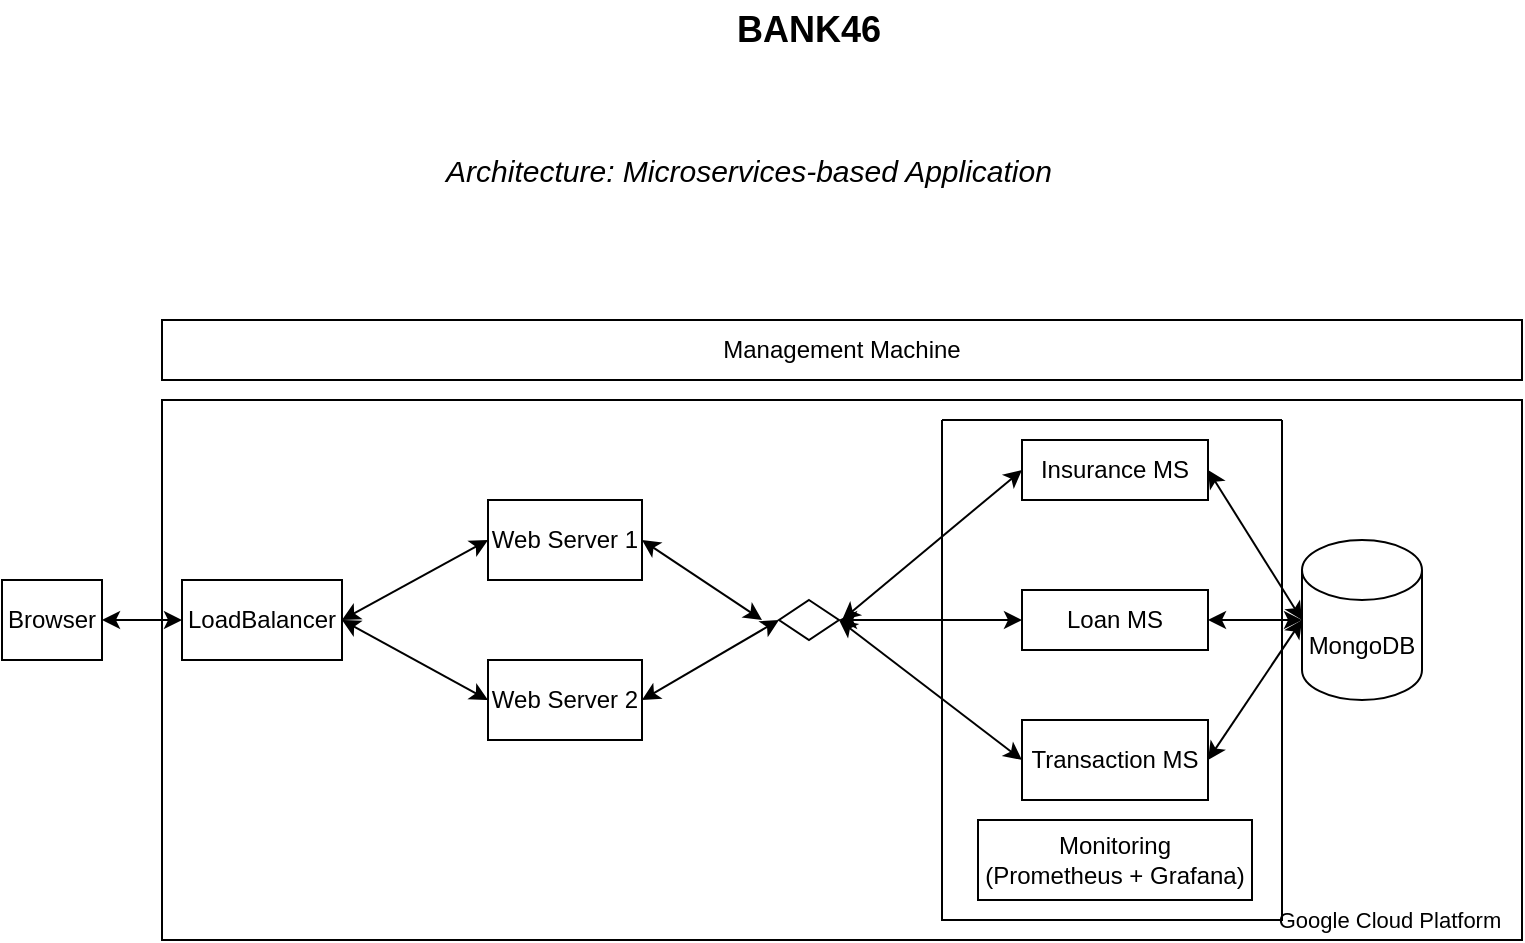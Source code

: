 <mxfile version="24.8.0">
  <diagram name="Página-1" id="dL5t2cOvgwmcysUcWyrV">
    <mxGraphModel dx="989" dy="488" grid="1" gridSize="10" guides="1" tooltips="1" connect="1" arrows="1" fold="1" page="1" pageScale="1" pageWidth="827" pageHeight="1169" math="0" shadow="0">
      <root>
        <mxCell id="0" />
        <mxCell id="1" parent="0" />
        <mxCell id="H8zz_mP087igv8R4QjpF-24" value="" style="rounded=0;whiteSpace=wrap;html=1;" parent="1" vertex="1">
          <mxGeometry x="90" y="240" width="680" height="270" as="geometry" />
        </mxCell>
        <mxCell id="H8zz_mP087igv8R4QjpF-3" value="&lt;font style=&quot;font-size: 11px;&quot;&gt;Google Cloud Platform&lt;/font&gt;" style="text;html=1;align=center;verticalAlign=middle;whiteSpace=wrap;rounded=0;" parent="1" vertex="1">
          <mxGeometry x="644" y="490" width="120" height="20" as="geometry" />
        </mxCell>
        <mxCell id="H8zz_mP087igv8R4QjpF-4" value="Architecture: Microservices-based Application" style="text;html=1;align=center;verticalAlign=middle;whiteSpace=wrap;rounded=0;fontSize=15;fontStyle=2" parent="1" vertex="1">
          <mxGeometry x="223" y="110" width="321" height="30" as="geometry" />
        </mxCell>
        <mxCell id="H8zz_mP087igv8R4QjpF-5" value="Browser" style="rounded=0;whiteSpace=wrap;html=1;" parent="1" vertex="1">
          <mxGeometry x="10" y="330" width="50" height="40" as="geometry" />
        </mxCell>
        <mxCell id="H8zz_mP087igv8R4QjpF-6" value="Web Server 1" style="rounded=0;whiteSpace=wrap;html=1;" parent="1" vertex="1">
          <mxGeometry x="253" y="290" width="77" height="40" as="geometry" />
        </mxCell>
        <mxCell id="H8zz_mP087igv8R4QjpF-7" value="Insurance MS" style="rounded=0;whiteSpace=wrap;html=1;" parent="1" vertex="1">
          <mxGeometry x="520" y="260" width="93" height="30" as="geometry" />
        </mxCell>
        <mxCell id="H8zz_mP087igv8R4QjpF-8" value="Loan MS" style="rounded=0;whiteSpace=wrap;html=1;" parent="1" vertex="1">
          <mxGeometry x="520" y="335" width="93" height="30" as="geometry" />
        </mxCell>
        <mxCell id="H8zz_mP087igv8R4QjpF-9" value="Transaction MS" style="rounded=0;whiteSpace=wrap;html=1;" parent="1" vertex="1">
          <mxGeometry x="520" y="400" width="93" height="40" as="geometry" />
        </mxCell>
        <mxCell id="H8zz_mP087igv8R4QjpF-20" value="Monitoring&lt;div&gt;(Prometheus + Grafana)&lt;/div&gt;" style="rounded=0;whiteSpace=wrap;html=1;" parent="1" vertex="1">
          <mxGeometry x="498" y="450" width="137" height="40" as="geometry" />
        </mxCell>
        <mxCell id="H8zz_mP087igv8R4QjpF-27" value="BANK46" style="text;html=1;align=center;verticalAlign=middle;whiteSpace=wrap;rounded=0;fontSize=18;fontStyle=1" parent="1" vertex="1">
          <mxGeometry x="253" y="40" width="321" height="30" as="geometry" />
        </mxCell>
        <mxCell id="ONxRNd3BQYtyQSOYtxAn-1" value="LoadBalancer" style="rounded=0;whiteSpace=wrap;html=1;" parent="1" vertex="1">
          <mxGeometry x="100" y="330" width="80" height="40" as="geometry" />
        </mxCell>
        <mxCell id="ONxRNd3BQYtyQSOYtxAn-3" value="" style="endArrow=classic;startArrow=classic;html=1;rounded=0;entryX=1;entryY=0.5;entryDx=0;entryDy=0;exitX=0;exitY=0.5;exitDx=0;exitDy=0;" parent="1" source="ONxRNd3BQYtyQSOYtxAn-1" target="H8zz_mP087igv8R4QjpF-5" edge="1">
          <mxGeometry width="50" height="50" relative="1" as="geometry">
            <mxPoint x="80" y="400" as="sourcePoint" />
            <mxPoint x="130" y="350" as="targetPoint" />
          </mxGeometry>
        </mxCell>
        <mxCell id="ONxRNd3BQYtyQSOYtxAn-4" value="Web Server 2" style="rounded=0;whiteSpace=wrap;html=1;" parent="1" vertex="1">
          <mxGeometry x="253" y="370" width="77" height="40" as="geometry" />
        </mxCell>
        <mxCell id="ONxRNd3BQYtyQSOYtxAn-5" value="" style="endArrow=classic;startArrow=classic;html=1;rounded=0;entryX=1;entryY=0.5;entryDx=0;entryDy=0;exitX=0;exitY=0.5;exitDx=0;exitDy=0;" parent="1" source="H8zz_mP087igv8R4QjpF-6" target="ONxRNd3BQYtyQSOYtxAn-1" edge="1">
          <mxGeometry width="50" height="50" relative="1" as="geometry">
            <mxPoint x="260" y="400" as="sourcePoint" />
            <mxPoint x="310" y="350" as="targetPoint" />
          </mxGeometry>
        </mxCell>
        <mxCell id="ONxRNd3BQYtyQSOYtxAn-6" value="" style="endArrow=classic;startArrow=classic;html=1;rounded=0;entryX=1;entryY=0.5;entryDx=0;entryDy=0;exitX=0;exitY=0.5;exitDx=0;exitDy=0;" parent="1" source="ONxRNd3BQYtyQSOYtxAn-4" target="ONxRNd3BQYtyQSOYtxAn-1" edge="1">
          <mxGeometry width="50" height="50" relative="1" as="geometry">
            <mxPoint x="260" y="400" as="sourcePoint" />
            <mxPoint x="310" y="350" as="targetPoint" />
          </mxGeometry>
        </mxCell>
        <mxCell id="ONxRNd3BQYtyQSOYtxAn-7" value="" style="endArrow=classic;startArrow=classic;html=1;rounded=0;entryX=1;entryY=0.5;entryDx=0;entryDy=0;exitX=0;exitY=0.5;exitDx=0;exitDy=0;exitPerimeter=0;" parent="1" source="ONxRNd3BQYtyQSOYtxAn-8" target="H8zz_mP087igv8R4QjpF-7" edge="1">
          <mxGeometry width="50" height="50" relative="1" as="geometry">
            <mxPoint x="350" y="400" as="sourcePoint" />
            <mxPoint x="400" y="350" as="targetPoint" />
          </mxGeometry>
        </mxCell>
        <mxCell id="ONxRNd3BQYtyQSOYtxAn-8" value="MongoDB" style="shape=cylinder3;whiteSpace=wrap;html=1;boundedLbl=1;backgroundOutline=1;size=15;" parent="1" vertex="1">
          <mxGeometry x="660" y="310" width="60" height="80" as="geometry" />
        </mxCell>
        <mxCell id="ONxRNd3BQYtyQSOYtxAn-9" value="" style="endArrow=classic;startArrow=classic;html=1;rounded=0;entryX=1;entryY=0.5;entryDx=0;entryDy=0;exitX=0;exitY=0.5;exitDx=0;exitDy=0;exitPerimeter=0;" parent="1" source="ONxRNd3BQYtyQSOYtxAn-8" target="H8zz_mP087igv8R4QjpF-8" edge="1">
          <mxGeometry width="50" height="50" relative="1" as="geometry">
            <mxPoint x="670" y="360" as="sourcePoint" />
            <mxPoint x="563" y="270" as="targetPoint" />
          </mxGeometry>
        </mxCell>
        <mxCell id="ONxRNd3BQYtyQSOYtxAn-10" value="" style="endArrow=classic;startArrow=classic;html=1;rounded=0;entryX=1;entryY=0.5;entryDx=0;entryDy=0;exitX=0;exitY=0.5;exitDx=0;exitDy=0;exitPerimeter=0;" parent="1" source="ONxRNd3BQYtyQSOYtxAn-8" target="H8zz_mP087igv8R4QjpF-9" edge="1">
          <mxGeometry width="50" height="50" relative="1" as="geometry">
            <mxPoint x="669" y="365" as="sourcePoint" />
            <mxPoint x="563" y="360" as="targetPoint" />
          </mxGeometry>
        </mxCell>
        <mxCell id="ONxRNd3BQYtyQSOYtxAn-12" value="" style="endArrow=classic;startArrow=classic;html=1;rounded=0;exitX=1;exitY=0.5;exitDx=0;exitDy=0;entryX=0;entryY=0.5;entryDx=0;entryDy=0;" parent="1" source="ONxRNd3BQYtyQSOYtxAn-4" target="W4jAXadvuL3NxW4btd8l-1" edge="1">
          <mxGeometry width="50" height="50" relative="1" as="geometry">
            <mxPoint x="350" y="440" as="sourcePoint" />
            <mxPoint x="377" y="350" as="targetPoint" />
          </mxGeometry>
        </mxCell>
        <mxCell id="ONxRNd3BQYtyQSOYtxAn-13" value="" style="endArrow=classic;startArrow=classic;html=1;rounded=0;exitX=1;exitY=0.5;exitDx=0;exitDy=0;" parent="1" source="H8zz_mP087igv8R4QjpF-6" edge="1">
          <mxGeometry width="50" height="50" relative="1" as="geometry">
            <mxPoint x="340" y="400" as="sourcePoint" />
            <mxPoint x="390" y="350" as="targetPoint" />
          </mxGeometry>
        </mxCell>
        <mxCell id="ONxRNd3BQYtyQSOYtxAn-14" value="" style="endArrow=classic;startArrow=classic;html=1;rounded=0;exitX=0;exitY=0.5;exitDx=0;exitDy=0;" parent="1" source="H8zz_mP087igv8R4QjpF-7" edge="1">
          <mxGeometry width="50" height="50" relative="1" as="geometry">
            <mxPoint x="340" y="320" as="sourcePoint" />
            <mxPoint x="430" y="350" as="targetPoint" />
          </mxGeometry>
        </mxCell>
        <mxCell id="ONxRNd3BQYtyQSOYtxAn-15" value="" style="endArrow=classic;startArrow=classic;html=1;rounded=0;exitX=0;exitY=0.5;exitDx=0;exitDy=0;entryX=1;entryY=0.5;entryDx=0;entryDy=0;" parent="1" source="H8zz_mP087igv8R4QjpF-8" target="W4jAXadvuL3NxW4btd8l-1" edge="1">
          <mxGeometry width="50" height="50" relative="1" as="geometry">
            <mxPoint x="530" y="280" as="sourcePoint" />
            <mxPoint x="457" y="350" as="targetPoint" />
          </mxGeometry>
        </mxCell>
        <mxCell id="ONxRNd3BQYtyQSOYtxAn-16" value="" style="endArrow=classic;startArrow=classic;html=1;rounded=0;exitX=0;exitY=0.5;exitDx=0;exitDy=0;entryX=1;entryY=0.5;entryDx=0;entryDy=0;" parent="1" source="H8zz_mP087igv8R4QjpF-9" target="W4jAXadvuL3NxW4btd8l-1" edge="1">
          <mxGeometry width="50" height="50" relative="1" as="geometry">
            <mxPoint x="530" y="360" as="sourcePoint" />
            <mxPoint x="457" y="350" as="targetPoint" />
          </mxGeometry>
        </mxCell>
        <mxCell id="ONxRNd3BQYtyQSOYtxAn-20" value="Management Machine" style="rounded=0;whiteSpace=wrap;html=1;" parent="1" vertex="1">
          <mxGeometry x="90" y="200" width="680" height="30" as="geometry" />
        </mxCell>
        <mxCell id="W4jAXadvuL3NxW4btd8l-1" value="" style="rhombus;whiteSpace=wrap;html=1;" vertex="1" parent="1">
          <mxGeometry x="398.5" y="340" width="30" height="20" as="geometry" />
        </mxCell>
        <mxCell id="W4jAXadvuL3NxW4btd8l-3" value="" style="swimlane;startSize=0;" vertex="1" parent="1">
          <mxGeometry x="480" y="250" width="170" height="250" as="geometry" />
        </mxCell>
      </root>
    </mxGraphModel>
  </diagram>
</mxfile>
